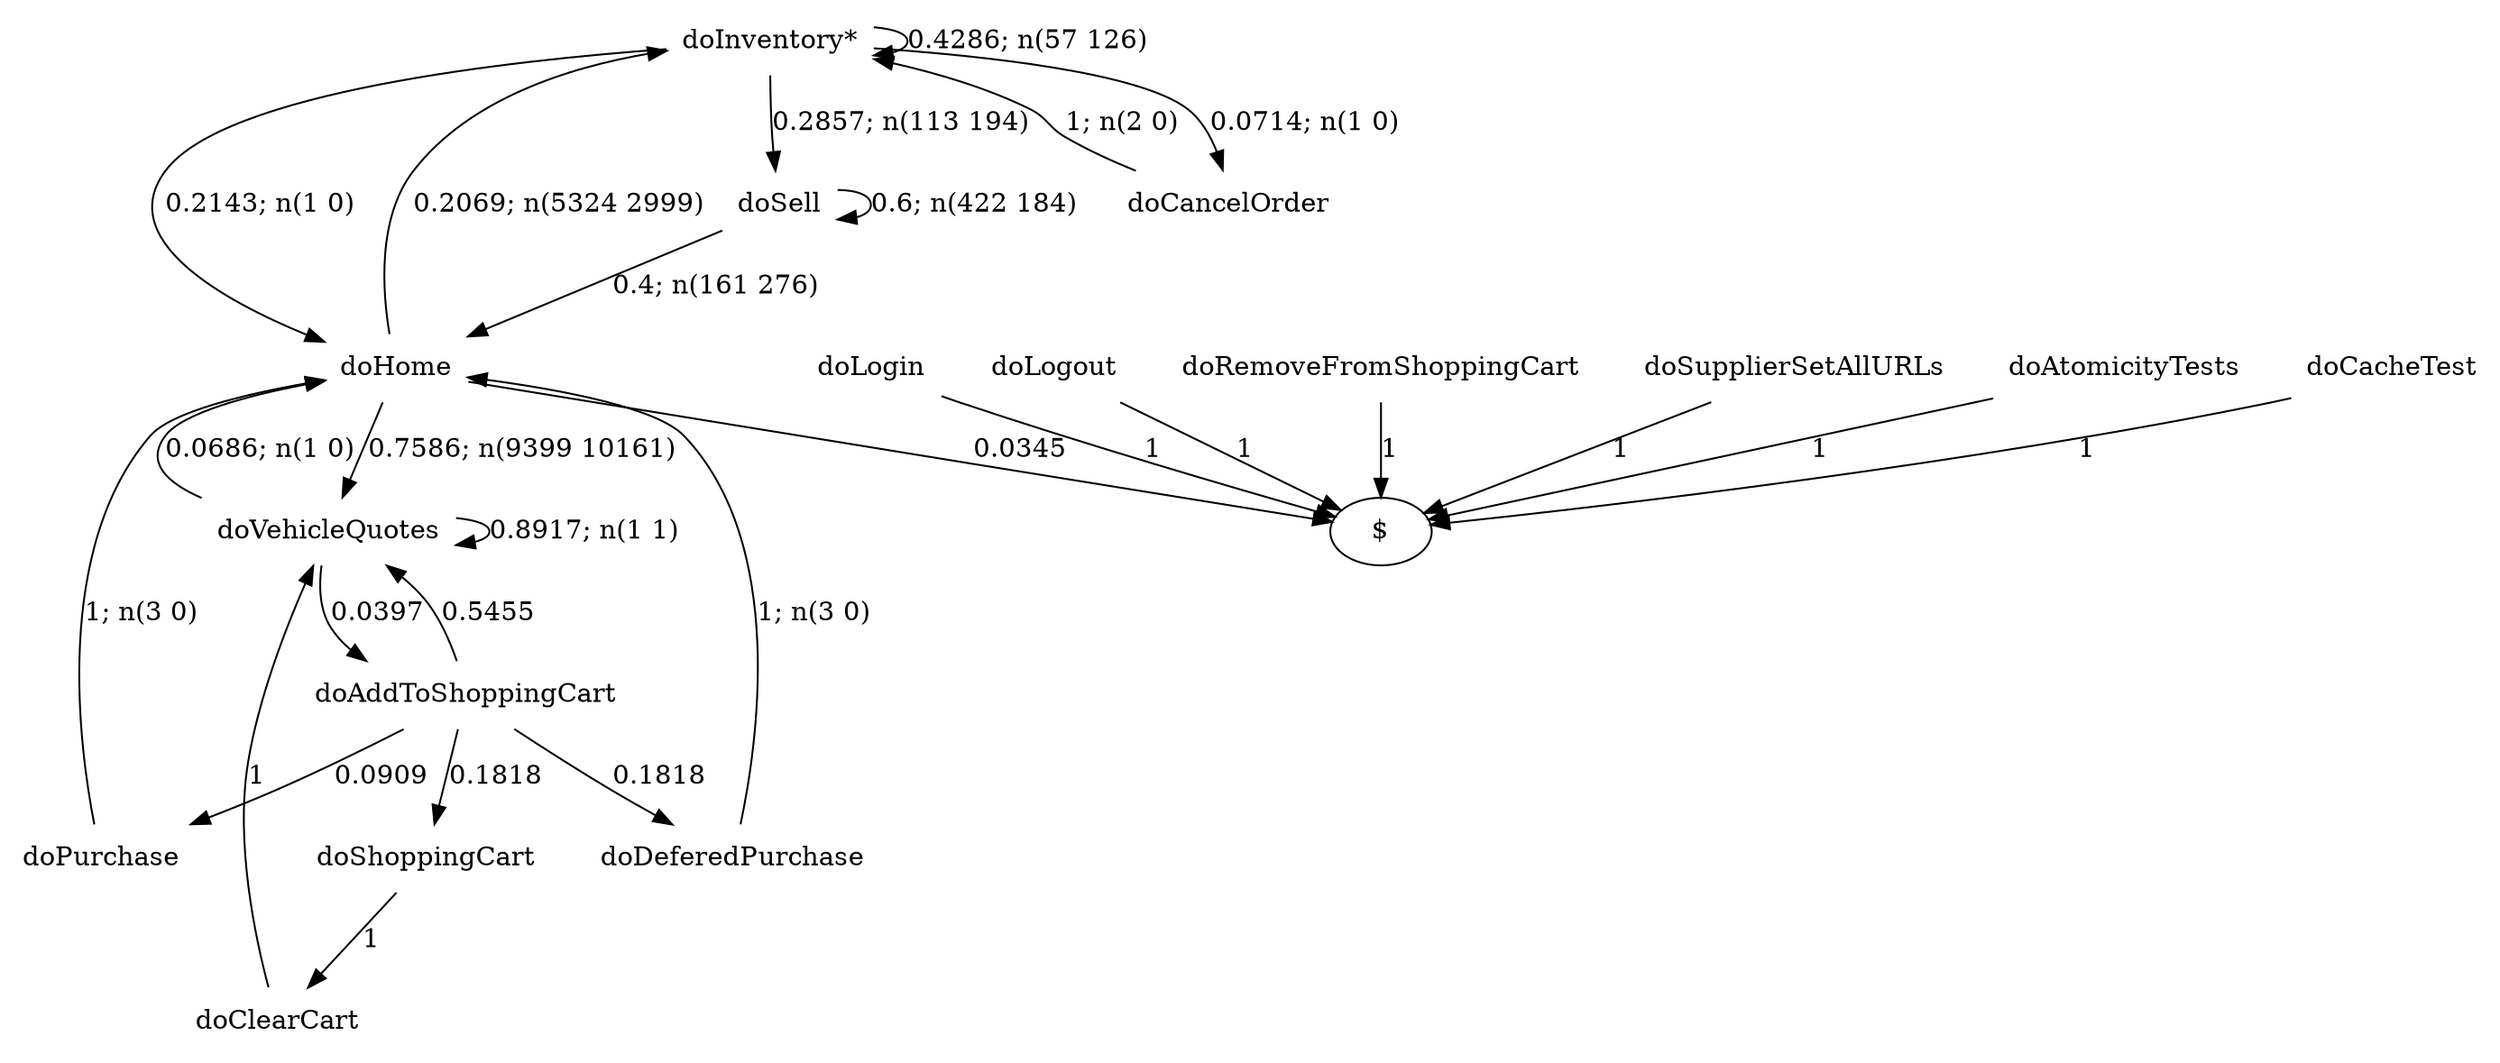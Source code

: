 digraph G {"doInventory*" [label="doInventory*",shape=none];"doSupplierSetAllURLs" [label="doSupplierSetAllURLs",shape=none];"doAtomicityTests" [label="doAtomicityTests",shape=none];"doCacheTest" [label="doCacheTest",shape=none];"doLogin" [label="doLogin",shape=none];"doVehicleQuotes" [label="doVehicleQuotes",shape=none];"doAddToShoppingCart" [label="doAddToShoppingCart",shape=none];"doDeferedPurchase" [label="doDeferedPurchase",shape=none];"doHome" [label="doHome",shape=none];"doShoppingCart" [label="doShoppingCart",shape=none];"doClearCart" [label="doClearCart",shape=none];"doPurchase" [label="doPurchase",shape=none];"doSell" [label="doSell",shape=none];"doLogout" [label="doLogout",shape=none];"doCancelOrder" [label="doCancelOrder",shape=none];"doRemoveFromShoppingCart" [label="doRemoveFromShoppingCart",shape=none];"doInventory*"->"doInventory*" [style=solid,label="0.4286; n(57 126)"];"doInventory*"->"doHome" [style=solid,label="0.2143; n(1 0)"];"doInventory*"->"doSell" [style=solid,label="0.2857; n(113 194)"];"doInventory*"->"doCancelOrder" [style=solid,label="0.0714; n(1 0)"];"doSupplierSetAllURLs"->"$" [style=solid,label="1"];"doAtomicityTests"->"$" [style=solid,label="1"];"doCacheTest"->"$" [style=solid,label="1"];"doLogin"->"$" [style=solid,label="1"];"doVehicleQuotes"->"doVehicleQuotes" [style=solid,label="0.8917; n(1 1)"];"doVehicleQuotes"->"doAddToShoppingCart" [style=solid,label="0.0397"];"doVehicleQuotes"->"doHome" [style=solid,label="0.0686; n(1 0)"];"doAddToShoppingCart"->"doVehicleQuotes" [style=solid,label="0.5455"];"doAddToShoppingCart"->"doDeferedPurchase" [style=solid,label="0.1818"];"doAddToShoppingCart"->"doShoppingCart" [style=solid,label="0.1818"];"doAddToShoppingCart"->"doPurchase" [style=solid,label="0.0909"];"doDeferedPurchase"->"doHome" [style=solid,label="1; n(3 0)"];"doHome"->"doInventory*" [style=solid,label="0.2069; n(5324 2999)"];"doHome"->"doVehicleQuotes" [style=solid,label="0.7586; n(9399 10161)"];"doHome"->"$" [style=solid,label="0.0345"];"doShoppingCart"->"doClearCart" [style=solid,label="1"];"doClearCart"->"doVehicleQuotes" [style=solid,label="1"];"doPurchase"->"doHome" [style=solid,label="1; n(3 0)"];"doSell"->"doHome" [style=solid,label="0.4; n(161 276)"];"doSell"->"doSell" [style=solid,label="0.6; n(422 184)"];"doLogout"->"$" [style=solid,label="1"];"doCancelOrder"->"doInventory*" [style=solid,label="1; n(2 0)"];"doRemoveFromShoppingCart"->"$" [style=solid,label="1"];}